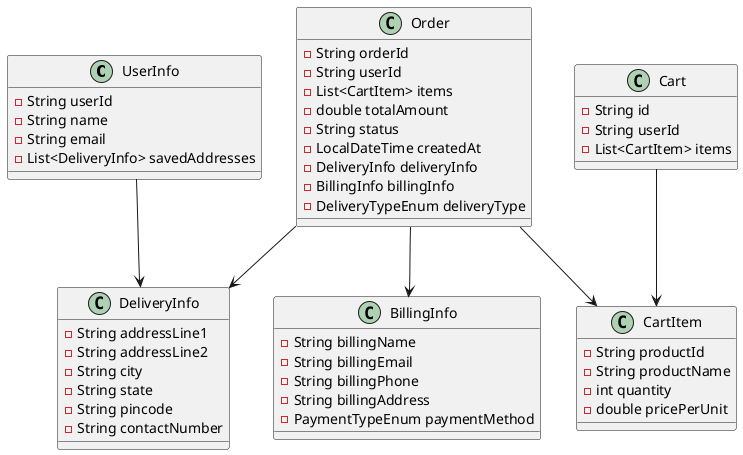 @startuml

class UserInfo {
 - String userId
 - String name
 - String email
 - List<DeliveryInfo> savedAddresses
}

class Order {
  - String orderId
  - String userId
  - List<CartItem> items
  - double totalAmount
  - String status
  - LocalDateTime createdAt
  - DeliveryInfo deliveryInfo
  - BillingInfo billingInfo
  - DeliveryTypeEnum deliveryType
}

class Cart {
  - String id
  - String userId
  - List<CartItem> items
}

class CartItem {
  - String productId
  - String productName
  - int quantity
  - double pricePerUnit
}

class DeliveryInfo {
  - String addressLine1
  - String addressLine2
  - String city
  - String state
  - String pincode
  - String contactNumber
}

class BillingInfo {
  - String billingName
  - String billingEmail
  - String billingPhone
  - String billingAddress
  - PaymentTypeEnum paymentMethod
}

UserInfo --> DeliveryInfo
Order --> CartItem
Cart --> CartItem
Order --> DeliveryInfo
Order --> BillingInfo

@enduml
